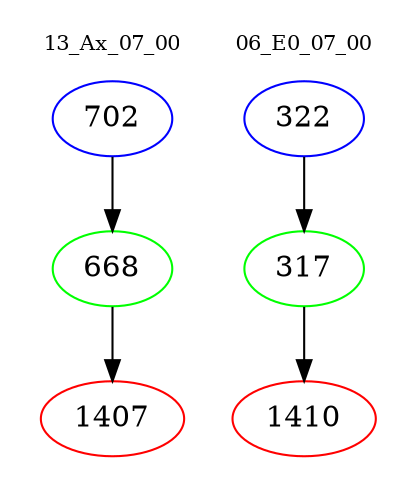 digraph{
subgraph cluster_0 {
color = white
label = "13_Ax_07_00";
fontsize=10;
T0_702 [label="702", color="blue"]
T0_702 -> T0_668 [color="black"]
T0_668 [label="668", color="green"]
T0_668 -> T0_1407 [color="black"]
T0_1407 [label="1407", color="red"]
}
subgraph cluster_1 {
color = white
label = "06_E0_07_00";
fontsize=10;
T1_322 [label="322", color="blue"]
T1_322 -> T1_317 [color="black"]
T1_317 [label="317", color="green"]
T1_317 -> T1_1410 [color="black"]
T1_1410 [label="1410", color="red"]
}
}
